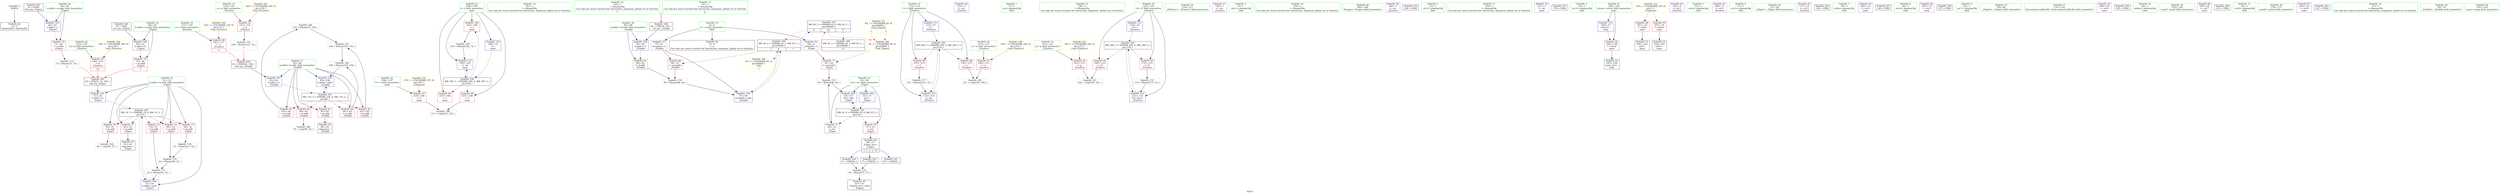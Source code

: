 digraph "SVFG" {
	label="SVFG";

	Node0x555a297d6380 [shape=record,color=grey,label="{NodeID: 0\nNullPtr}"];
	Node0x555a297d6380 -> Node0x555a297eeba0[style=solid];
	Node0x555a298112d0 [shape=record,color=black,label="{NodeID: 263\n62 = PHI()\n0th arg _Z3getii }"];
	Node0x555a298112d0 -> Node0x555a297ef5c0[style=solid];
	Node0x555a297f8410 [shape=record,color=grey,label="{NodeID: 180\n103 = Binary(37, 102, )\n}"];
	Node0x555a297f8410 -> Node0x555a297f8590[style=solid];
	Node0x555a297eef40 [shape=record,color=red,label="{NodeID: 97\n216\<--196\n\<--T\nmain\n}"];
	Node0x555a297eef40 -> Node0x555a297f9010[style=solid];
	Node0x555a297ecfa0 [shape=record,color=green,label="{NodeID: 14\n92\<--1\n\<--dummyObj\nCan only get source location for instruction, argument, global var or function.}"];
	Node0x555a297f33a0 [shape=record,color=black,label="{NodeID: 194\nMR_6V_2 = PHI(MR_6V_4, MR_6V_1, )\npts\{60000 \}\n|{<s0>6|<s1>10|<s2>17}}"];
	Node0x555a297f33a0:s0 -> Node0x555a297f29a0[style=dashed,color=red];
	Node0x555a297f33a0:s1 -> Node0x555a298037a0[style=dashed,color=red];
	Node0x555a297f33a0:s2 -> Node0x555a297fe750[style=dashed,color=blue];
	Node0x555a297efaa0 [shape=record,color=blue,label="{NodeID: 111\n115\<--37\ni\<--\n_Z5solvev\n}"];
	Node0x555a297efaa0 -> Node0x555a297f2ea0[style=dashed];
	Node0x555a297edcb0 [shape=record,color=green,label="{NodeID: 28\n85\<--86\nd.addr\<--d.addr_field_insensitive\n_Z3addii\n}"];
	Node0x555a297edcb0 -> Node0x555a297f1ca0[style=solid];
	Node0x555a297edcb0 -> Node0x555a297ef830[style=solid];
	Node0x555a298037a0 [shape=record,color=yellow,style=double,label="{NodeID: 208\n6V_1 = ENCHI(MR_6V_0)\npts\{60000 \}\nFun[_Z3geti]}"];
	Node0x555a298037a0 -> Node0x555a297f1620[style=dashed];
	Node0x555a297ee900 [shape=record,color=green,label="{NodeID: 42\n196\<--197\nT\<--T_field_insensitive\nmain\n}"];
	Node0x555a297ee900 -> Node0x555a297eef40[style=solid];
	Node0x555a297f0510 [shape=record,color=purple,label="{NodeID: 56\n133\<--7\n\<--.str\n_Z5solvev\n}"];
	Node0x555a297f1070 [shape=record,color=red,label="{NodeID: 70\n39\<--31\n\<--k.addr\n_Z3geti\n}"];
	Node0x555a297f1070 -> Node0x555a297f8a10[style=solid];
	Node0x555a297f1bd0 [shape=record,color=red,label="{NodeID: 84\n105\<--83\n\<--k.addr\n_Z3addii\n}"];
	Node0x555a297f1bd0 -> Node0x555a297f8710[style=solid];
	Node0x555a297ebc70 [shape=record,color=green,label="{NodeID: 1\n7\<--1\n.str\<--dummyObj\nGlob }"];
	Node0x555a298113a0 [shape=record,color=black,label="{NodeID: 264\n63 = PHI()\n1st arg _Z3getii }"];
	Node0x555a298113a0 -> Node0x555a297ef690[style=solid];
	Node0x555a297f8590 [shape=record,color=grey,label="{NodeID: 181\n104 = Binary(101, 103, )\n}"];
	Node0x555a297f8590 -> Node0x555a297f8710[style=solid];
	Node0x555a297ef010 [shape=record,color=red,label="{NodeID: 98\n215\<--198\n\<--i\nmain\n}"];
	Node0x555a297ef010 -> Node0x555a297f9010[style=solid];
	Node0x555a297ed0a0 [shape=record,color=green,label="{NodeID: 15\n128\<--1\n\<--dummyObj\nCan only get source location for instruction, argument, global var or function.}"];
	Node0x555a297f3490 [shape=record,color=black,label="{NodeID: 195\nMR_28V_3 = PHI(MR_28V_4, MR_28V_2, )\npts\{124 \}\n}"];
	Node0x555a297f3490 -> Node0x555a297f2320[style=dashed];
	Node0x555a297f3490 -> Node0x555a297f23f0[style=dashed];
	Node0x555a297f3490 -> Node0x555a297efd10[style=dashed];
	Node0x555a297efb70 [shape=record,color=blue,label="{NodeID: 112\n115\<--153\ni\<--inc\n_Z5solvev\n}"];
	Node0x555a297efb70 -> Node0x555a297f2ea0[style=dashed];
	Node0x555a297edd80 [shape=record,color=green,label="{NodeID: 29\n110\<--111\n_Z5solvev\<--_Z5solvev_field_insensitive\n}"];
	Node0x555a297ee9d0 [shape=record,color=green,label="{NodeID: 43\n198\<--199\ni\<--i_field_insensitive\nmain\n}"];
	Node0x555a297ee9d0 -> Node0x555a297ef010[style=solid];
	Node0x555a297ee9d0 -> Node0x555a297ef0e0[style=solid];
	Node0x555a297ee9d0 -> Node0x555a297ef1b0[style=solid];
	Node0x555a297ee9d0 -> Node0x555a297f45f0[style=solid];
	Node0x555a297ee9d0 -> Node0x555a297f46c0[style=solid];
	Node0x555a297f05e0 [shape=record,color=purple,label="{NodeID: 57\n156\<--7\n\<--.str\n_Z5solvev\n}"];
	Node0x555a297f1140 [shape=record,color=red,label="{NodeID: 71\n42\<--31\n\<--k.addr\n_Z3geti\n}"];
	Node0x555a297f1140 -> Node0x555a297eeda0[style=solid];
	Node0x555a298103c0 [shape=record,color=black,label="{NodeID: 251\n167 = PHI(29, )\n}"];
	Node0x555a297f1ca0 [shape=record,color=red,label="{NodeID: 85\n94\<--85\n\<--d.addr\n_Z3addii\n}"];
	Node0x555a297f1ca0 -> Node0x555a297f8110[style=solid];
	Node0x555a297e7de0 [shape=record,color=green,label="{NodeID: 2\n9\<--1\n.str.1\<--dummyObj\nGlob }"];
	Node0x555a29811470 [shape=record,color=black,label="{NodeID: 265\n81 = PHI(145, 148, )\n0th arg _Z3addii }"];
	Node0x555a29811470 -> Node0x555a297ef760[style=solid];
	Node0x555a297f8710 [shape=record,color=grey,label="{NodeID: 182\n106 = Binary(105, 104, )\n}"];
	Node0x555a297f8710 -> Node0x555a297ef9d0[style=solid];
	Node0x555a297ef0e0 [shape=record,color=red,label="{NodeID: 99\n219\<--198\n\<--i\nmain\n}"];
	Node0x555a297ed1a0 [shape=record,color=green,label="{NodeID: 16\n129\<--1\n\<--dummyObj\nCan only get source location for instruction, argument, global var or function.}"];
	Node0x555a29801a70 [shape=record,color=black,label="{NodeID: 196\nMR_2V_3 = PHI(MR_2V_4, MR_2V_2, )\npts\{32 \}\n}"];
	Node0x555a29801a70 -> Node0x555a297f1070[style=dashed];
	Node0x555a29801a70 -> Node0x555a297f1140[style=dashed];
	Node0x555a29801a70 -> Node0x555a297f1210[style=dashed];
	Node0x555a29801a70 -> Node0x555a297f12e0[style=dashed];
	Node0x555a29801a70 -> Node0x555a297f13b0[style=dashed];
	Node0x555a29801a70 -> Node0x555a297ef4f0[style=dashed];
	Node0x555a297efc40 [shape=record,color=blue,label="{NodeID: 113\n123\<--37\ni3\<--\n_Z5solvev\n}"];
	Node0x555a297efc40 -> Node0x555a297f3490[style=dashed];
	Node0x555a297ede80 [shape=record,color=green,label="{NodeID: 30\n113\<--114\nn\<--n_field_insensitive\n_Z5solvev\n}"];
	Node0x555a297ede80 -> Node0x555a297f1e40[style=solid];
	Node0x555a297eeaa0 [shape=record,color=green,label="{NodeID: 44\n205\<--206\nfreopen\<--freopen_field_insensitive\n}"];
	Node0x555a297f06b0 [shape=record,color=purple,label="{NodeID: 58\n164\<--7\n\<--.str\n_Z5solvev\n}"];
	Node0x555a297f1210 [shape=record,color=red,label="{NodeID: 72\n49\<--31\n\<--k.addr\n_Z3geti\n}"];
	Node0x555a297f1210 -> Node0x555a297f7510[style=solid];
	Node0x555a298105b0 [shape=record,color=black,label="{NodeID: 252\n169 = PHI()\n}"];
	Node0x555a297f1d70 [shape=record,color=red,label="{NodeID: 86\n98\<--97\n\<--arrayidx\n_Z3addii\n}"];
	Node0x555a297f1d70 -> Node0x555a297f8110[style=solid];
	Node0x555a297ebd60 [shape=record,color=green,label="{NodeID: 3\n11\<--1\n.str.2\<--dummyObj\nGlob }"];
	Node0x555a29811620 [shape=record,color=black,label="{NodeID: 266\n82 = PHI(74, 150, )\n1st arg _Z3addii }"];
	Node0x555a29811620 -> Node0x555a297ef830[style=solid];
	Node0x555a297f8890 [shape=record,color=grey,label="{NodeID: 183\n225 = Binary(224, 74, )\n}"];
	Node0x555a297f8890 -> Node0x555a297f46c0[style=solid];
	Node0x555a297ef1b0 [shape=record,color=red,label="{NodeID: 100\n224\<--198\n\<--i\nmain\n}"];
	Node0x555a297ef1b0 -> Node0x555a297f8890[style=solid];
	Node0x555a297ed2a0 [shape=record,color=green,label="{NodeID: 17\n130\<--1\n\<--dummyObj\nCan only get source location for instruction, argument, global var or function.}"];
	Node0x555a29801f70 [shape=record,color=black,label="{NodeID: 197\nMR_4V_3 = PHI(MR_4V_4, MR_4V_2, )\npts\{34 \}\n}"];
	Node0x555a29801f70 -> Node0x555a297f1480[style=dashed];
	Node0x555a29801f70 -> Node0x555a297f1550[style=dashed];
	Node0x555a29801f70 -> Node0x555a297ef420[style=dashed];
	Node0x555a297efd10 [shape=record,color=blue,label="{NodeID: 114\n123\<--174\ni3\<--inc11\n_Z5solvev\n}"];
	Node0x555a297efd10 -> Node0x555a297f3490[style=dashed];
	Node0x555a297edf50 [shape=record,color=green,label="{NodeID: 31\n115\<--116\ni\<--i_field_insensitive\n_Z5solvev\n}"];
	Node0x555a297edf50 -> Node0x555a297f1f10[style=solid];
	Node0x555a297edf50 -> Node0x555a297f1fe0[style=solid];
	Node0x555a297edf50 -> Node0x555a297efaa0[style=solid];
	Node0x555a297edf50 -> Node0x555a297efb70[style=solid];
	Node0x555a29803a70 [shape=record,color=yellow,style=double,label="{NodeID: 211\n6V_1 = ENCHI(MR_6V_0)\npts\{60000 \}\nFun[_Z3getii]|{<s0>1|<s1>2}}"];
	Node0x555a29803a70:s0 -> Node0x555a298037a0[style=dashed,color=red];
	Node0x555a29803a70:s1 -> Node0x555a298037a0[style=dashed,color=red];
	Node0x555a297eeba0 [shape=record,color=black,label="{NodeID: 45\n2\<--3\ndummyVal\<--dummyVal\n}"];
	Node0x555a297f0780 [shape=record,color=purple,label="{NodeID: 59\n211\<--7\n\<--.str\nmain\n}"];
	Node0x555a297f12e0 [shape=record,color=red,label="{NodeID: 73\n50\<--31\n\<--k.addr\n_Z3geti\n}"];
	Node0x555a297f12e0 -> Node0x555a297f7e10[style=solid];
	Node0x555a29810680 [shape=record,color=black,label="{NodeID: 253\n178 = PHI()\n}"];
	Node0x555a297f7510 [shape=record,color=grey,label="{NodeID: 170\n52 = Binary(49, 51, )\n}"];
	Node0x555a297f7510 -> Node0x555a297f7690[style=solid];
	Node0x555a297f1e40 [shape=record,color=red,label="{NodeID: 87\n140\<--113\n\<--n\n_Z5solvev\n}"];
	Node0x555a297f1e40 -> Node0x555a297f8b90[style=solid];
	Node0x555a297ec020 [shape=record,color=green,label="{NodeID: 4\n13\<--1\n.str.3\<--dummyObj\nGlob }"];
	Node0x555a297f8a10 [shape=record,color=grey,label="{NodeID: 184\n40 = cmp(39, 37, )\n}"];
	Node0x555a297ef280 [shape=record,color=blue,label="{NodeID: 101\n31\<--30\nk.addr\<--k\n_Z3geti\n}"];
	Node0x555a297ef280 -> Node0x555a29801a70[style=dashed];
	Node0x555a297ed3a0 [shape=record,color=green,label="{NodeID: 18\n150\<--1\n\<--dummyObj\nCan only get source location for instruction, argument, global var or function.|{<s0>7}}"];
	Node0x555a297ed3a0:s0 -> Node0x555a29811620[style=solid,color=red];
	Node0x555a29802470 [shape=record,color=yellow,style=double,label="{NodeID: 198\n18V_1 = ENCHI(MR_18V_0)\npts\{114 \}\nFun[_Z5solvev]}"];
	Node0x555a29802470 -> Node0x555a297f1e40[style=dashed];
	Node0x555a297efde0 [shape=record,color=blue,label="{NodeID: 115\n194\<--37\nretval\<--\nmain\n}"];
	Node0x555a297efde0 -> Node0x555a297eee70[style=dashed];
	Node0x555a297ee020 [shape=record,color=green,label="{NodeID: 32\n117\<--118\ns\<--s_field_insensitive\n_Z5solvev\n}"];
	Node0x555a297ee020 -> Node0x555a297f20b0[style=solid];
	Node0x555a29803b50 [shape=record,color=yellow,style=double,label="{NodeID: 212\n33V_1 = ENCHI(MR_33V_0)\npts\{1 \}\nFun[main]}"];
	Node0x555a29803b50 -> Node0x555a297f0ed0[style=dashed];
	Node0x555a29803b50 -> Node0x555a297f0fa0[style=dashed];
	Node0x555a297eeca0 [shape=record,color=black,label="{NodeID: 46\n5\<--4\n\<--a\nCan only get source location for instruction, argument, global var or function.}"];
	Node0x555a297f0850 [shape=record,color=purple,label="{NodeID: 60\n143\<--9\n\<--.str.1\n_Z5solvev\n}"];
	Node0x555a297f13b0 [shape=record,color=red,label="{NodeID: 74\n53\<--31\n\<--k.addr\n_Z3geti\n}"];
	Node0x555a297f13b0 -> Node0x555a297f7690[style=solid];
	Node0x555a29810750 [shape=record,color=black,label="{NodeID: 254\n71 = PHI(29, )\n}"];
	Node0x555a29810750 -> Node0x555a297f7b10[style=solid];
	Node0x555a297f7690 [shape=record,color=grey,label="{NodeID: 171\n54 = Binary(53, 52, )\n}"];
	Node0x555a297f7690 -> Node0x555a297ef4f0[style=solid];
	Node0x555a297f1f10 [shape=record,color=red,label="{NodeID: 88\n139\<--115\n\<--i\n_Z5solvev\n}"];
	Node0x555a297f1f10 -> Node0x555a297f8b90[style=solid];
	Node0x555a297ec0b0 [shape=record,color=green,label="{NodeID: 5\n15\<--1\n.str.4\<--dummyObj\nGlob }"];
	Node0x555a297f8b90 [shape=record,color=grey,label="{NodeID: 185\n141 = cmp(139, 140, )\n}"];
	Node0x555a297ef350 [shape=record,color=blue,label="{NodeID: 102\n33\<--37\nret\<--\n_Z3geti\n}"];
	Node0x555a297ef350 -> Node0x555a29801f70[style=dashed];
	Node0x555a297ed4a0 [shape=record,color=green,label="{NodeID: 19\n4\<--6\na\<--a_field_insensitive\nGlob }"];
	Node0x555a297ed4a0 -> Node0x555a297eeca0[style=solid];
	Node0x555a297ed4a0 -> Node0x555a297f0370[style=solid];
	Node0x555a297ed4a0 -> Node0x555a297f0440[style=solid];
	Node0x555a297f45f0 [shape=record,color=blue,label="{NodeID: 116\n198\<--74\ni\<--\nmain\n}"];
	Node0x555a297f45f0 -> Node0x555a297fec50[style=dashed];
	Node0x555a297ee0f0 [shape=record,color=green,label="{NodeID: 33\n119\<--120\ne\<--e_field_insensitive\n_Z5solvev\n}"];
	Node0x555a297ee0f0 -> Node0x555a297f2180[style=solid];
	Node0x555a297eeda0 [shape=record,color=black,label="{NodeID: 47\n43\<--42\nidxprom\<--\n_Z3geti\n}"];
	Node0x555a297f0920 [shape=record,color=purple,label="{NodeID: 61\n168\<--11\n\<--.str.2\n_Z5solvev\n}"];
	Node0x555a297f1480 [shape=record,color=red,label="{NodeID: 75\n46\<--33\n\<--ret\n_Z3geti\n}"];
	Node0x555a297f1480 -> Node0x555a297f7c90[style=solid];
	Node0x555a298108b0 [shape=record,color=black,label="{NodeID: 255\n75 = PHI(29, )\n}"];
	Node0x555a298108b0 -> Node0x555a297f7b10[style=solid];
	Node0x555a297f7810 [shape=record,color=grey,label="{NodeID: 172\n174 = Binary(173, 74, )\n}"];
	Node0x555a297f7810 -> Node0x555a297efd10[style=solid];
	Node0x555a297f1fe0 [shape=record,color=red,label="{NodeID: 89\n152\<--115\n\<--i\n_Z5solvev\n}"];
	Node0x555a297f1fe0 -> Node0x555a297f7f90[style=solid];
	Node0x555a297ec140 [shape=record,color=green,label="{NodeID: 6\n17\<--1\n.str.5\<--dummyObj\nGlob }"];
	Node0x555a297f8d10 [shape=record,color=grey,label="{NodeID: 186\n91 = cmp(90, 92, )\n}"];
	Node0x555a297ef420 [shape=record,color=blue,label="{NodeID: 103\n33\<--47\nret\<--add\n_Z3geti\n}"];
	Node0x555a297ef420 -> Node0x555a29801f70[style=dashed];
	Node0x555a297ed5a0 [shape=record,color=green,label="{NodeID: 20\n27\<--28\n_Z3geti\<--_Z3geti_field_insensitive\n}"];
	Node0x555a29803070 [shape=record,color=yellow,style=double,label="{NodeID: 200\n22V_1 = ENCHI(MR_22V_0)\npts\{118 \}\nFun[_Z5solvev]}"];
	Node0x555a29803070 -> Node0x555a297f20b0[style=dashed];
	Node0x555a297f46c0 [shape=record,color=blue,label="{NodeID: 117\n198\<--225\ni\<--inc\nmain\n}"];
	Node0x555a297f46c0 -> Node0x555a297fec50[style=dashed];
	Node0x555a297ee1c0 [shape=record,color=green,label="{NodeID: 34\n121\<--122\np\<--p_field_insensitive\n_Z5solvev\n}"];
	Node0x555a297ee1c0 -> Node0x555a297f2250[style=solid];
	Node0x555a29803d40 [shape=record,color=yellow,style=double,label="{NodeID: 214\n37V_1 = ENCHI(MR_37V_0)\npts\{197 \}\nFun[main]}"];
	Node0x555a29803d40 -> Node0x555a297eef40[style=dashed];
	Node0x555a297efe90 [shape=record,color=black,label="{NodeID: 48\n29\<--57\n_Z3geti_ret\<--\n_Z3geti\n|{<s0>1|<s1>2|<s2>10}}"];
	Node0x555a297efe90:s0 -> Node0x555a29810750[style=solid,color=blue];
	Node0x555a297efe90:s1 -> Node0x555a298108b0[style=solid,color=blue];
	Node0x555a297efe90:s2 -> Node0x555a298103c0[style=solid,color=blue];
	Node0x555a297f09f0 [shape=record,color=purple,label="{NodeID: 62\n177\<--13\n\<--.str.3\n_Z5solvev\n}"];
	Node0x555a297f1550 [shape=record,color=red,label="{NodeID: 76\n57\<--33\n\<--ret\n_Z3geti\n}"];
	Node0x555a297f1550 -> Node0x555a297efe90[style=solid];
	Node0x555a298109f0 [shape=record,color=black,label="{NodeID: 256\n134 = PHI()\n}"];
	Node0x555a297f7990 [shape=record,color=grey,label="{NodeID: 173\n73 = Binary(72, 74, )\n|{<s0>2}}"];
	Node0x555a297f7990:s0 -> Node0x555a29810f00[style=solid,color=red];
	Node0x555a297f20b0 [shape=record,color=red,label="{NodeID: 90\n145\<--117\n\<--s\n_Z5solvev\n|{<s0>6}}"];
	Node0x555a297f20b0:s0 -> Node0x555a29811470[style=solid,color=red];
	Node0x555a297ec1d0 [shape=record,color=green,label="{NodeID: 7\n19\<--1\nstdin\<--dummyObj\nGlob }"];
	Node0x555a297f8e90 [shape=record,color=grey,label="{NodeID: 187\n162 = cmp(160, 161, )\n}"];
	Node0x555a297ef4f0 [shape=record,color=blue,label="{NodeID: 104\n31\<--54\nk.addr\<--sub1\n_Z3geti\n}"];
	Node0x555a297ef4f0 -> Node0x555a29801a70[style=dashed];
	Node0x555a297ed6a0 [shape=record,color=green,label="{NodeID: 21\n31\<--32\nk.addr\<--k.addr_field_insensitive\n_Z3geti\n}"];
	Node0x555a297ed6a0 -> Node0x555a297f1070[style=solid];
	Node0x555a297ed6a0 -> Node0x555a297f1140[style=solid];
	Node0x555a297ed6a0 -> Node0x555a297f1210[style=solid];
	Node0x555a297ed6a0 -> Node0x555a297f12e0[style=solid];
	Node0x555a297ed6a0 -> Node0x555a297f13b0[style=solid];
	Node0x555a297ed6a0 -> Node0x555a297ef280[style=solid];
	Node0x555a297ed6a0 -> Node0x555a297ef4f0[style=solid];
	Node0x555a29803150 [shape=record,color=yellow,style=double,label="{NodeID: 201\n24V_1 = ENCHI(MR_24V_0)\npts\{120 \}\nFun[_Z5solvev]}"];
	Node0x555a29803150 -> Node0x555a297f2180[style=dashed];
	Node0x555a297ee290 [shape=record,color=green,label="{NodeID: 35\n123\<--124\ni3\<--i3_field_insensitive\n_Z5solvev\n}"];
	Node0x555a297ee290 -> Node0x555a297f2320[style=solid];
	Node0x555a297ee290 -> Node0x555a297f23f0[style=solid];
	Node0x555a297ee290 -> Node0x555a297efc40[style=solid];
	Node0x555a297ee290 -> Node0x555a297efd10[style=solid];
	Node0x555a297eff60 [shape=record,color=black,label="{NodeID: 49\n61\<--76\n_Z3getii_ret\<--sub2\n_Z3getii\n}"];
	Node0x555a297f0ac0 [shape=record,color=purple,label="{NodeID: 63\n202\<--15\n\<--.str.4\nmain\n}"];
	Node0x555a297f1620 [shape=record,color=red,label="{NodeID: 77\n45\<--44\n\<--arrayidx\n_Z3geti\n}"];
	Node0x555a297f1620 -> Node0x555a297f7c90[style=solid];
	Node0x555a29810ac0 [shape=record,color=black,label="{NodeID: 257\n144 = PHI()\n}"];
	Node0x555a297f7b10 [shape=record,color=grey,label="{NodeID: 174\n76 = Binary(71, 75, )\n}"];
	Node0x555a297f7b10 -> Node0x555a297eff60[style=solid];
	Node0x555a297f2180 [shape=record,color=red,label="{NodeID: 91\n147\<--119\n\<--e\n_Z5solvev\n}"];
	Node0x555a297f2180 -> Node0x555a297f8290[style=solid];
	Node0x555a297eca10 [shape=record,color=green,label="{NodeID: 8\n20\<--1\n.str.6\<--dummyObj\nGlob }"];
	Node0x555a297f9010 [shape=record,color=grey,label="{NodeID: 188\n217 = cmp(215, 216, )\n}"];
	Node0x555a297ef5c0 [shape=record,color=blue,label="{NodeID: 105\n64\<--62\na.addr\<--a\n_Z3getii\n}"];
	Node0x555a297ef5c0 -> Node0x555a297f16f0[style=dashed];
	Node0x555a297ed770 [shape=record,color=green,label="{NodeID: 22\n33\<--34\nret\<--ret_field_insensitive\n_Z3geti\n}"];
	Node0x555a297ed770 -> Node0x555a297f1480[style=solid];
	Node0x555a297ed770 -> Node0x555a297f1550[style=solid];
	Node0x555a297ed770 -> Node0x555a297ef350[style=solid];
	Node0x555a297ed770 -> Node0x555a297ef420[style=solid];
	Node0x555a29803230 [shape=record,color=yellow,style=double,label="{NodeID: 202\n26V_1 = ENCHI(MR_26V_0)\npts\{122 \}\nFun[_Z5solvev]}"];
	Node0x555a29803230 -> Node0x555a297f2250[style=dashed];
	Node0x555a297ee360 [shape=record,color=green,label="{NodeID: 36\n125\<--126\nk\<--k_field_insensitive\n_Z5solvev\n}"];
	Node0x555a297ee360 -> Node0x555a297f24c0[style=solid];
	Node0x555a297f0030 [shape=record,color=black,label="{NodeID: 50\n96\<--95\nidxprom\<--\n_Z3addii\n}"];
	Node0x555a297f0b90 [shape=record,color=purple,label="{NodeID: 64\n203\<--17\n\<--.str.5\nmain\n}"];
	Node0x555a297f16f0 [shape=record,color=red,label="{NodeID: 78\n72\<--64\n\<--a.addr\n_Z3getii\n}"];
	Node0x555a297f16f0 -> Node0x555a297f7990[style=solid];
	Node0x555a29810b90 [shape=record,color=black,label="{NodeID: 258\n157 = PHI()\n}"];
	Node0x555a297f7c90 [shape=record,color=grey,label="{NodeID: 175\n47 = Binary(46, 45, )\n}"];
	Node0x555a297f7c90 -> Node0x555a297ef420[style=solid];
	Node0x555a297f2250 [shape=record,color=red,label="{NodeID: 92\n161\<--121\n\<--p\n_Z5solvev\n}"];
	Node0x555a297f2250 -> Node0x555a297f8e90[style=solid];
	Node0x555a297ecaa0 [shape=record,color=green,label="{NodeID: 9\n22\<--1\n.str.7\<--dummyObj\nGlob }"];
	Node0x555a297fe750 [shape=record,color=black,label="{NodeID: 189\nMR_6V_2 = PHI(MR_6V_3, MR_6V_1, )\npts\{60000 \}\n|{<s0>17}}"];
	Node0x555a297fe750:s0 -> Node0x555a297f33a0[style=dashed,color=red];
	Node0x555a297ef690 [shape=record,color=blue,label="{NodeID: 106\n66\<--63\nb.addr\<--b\n_Z3getii\n}"];
	Node0x555a297ef690 -> Node0x555a297f17c0[style=dashed];
	Node0x555a297ed840 [shape=record,color=green,label="{NodeID: 23\n59\<--60\n_Z3getii\<--_Z3getii_field_insensitive\n}"];
	Node0x555a297ee430 [shape=record,color=green,label="{NodeID: 37\n131\<--132\nllvm.memset.p0i8.i64\<--llvm.memset.p0i8.i64_field_insensitive\n}"];
	Node0x555a297f0100 [shape=record,color=black,label="{NodeID: 51\n204\<--201\ncall\<--\nmain\n}"];
	Node0x555a297f0c60 [shape=record,color=purple,label="{NodeID: 65\n208\<--20\n\<--.str.6\nmain\n}"];
	Node0x555a297f17c0 [shape=record,color=red,label="{NodeID: 79\n70\<--66\n\<--b.addr\n_Z3getii\n|{<s0>1}}"];
	Node0x555a297f17c0:s0 -> Node0x555a29810f00[style=solid,color=red];
	Node0x555a29810c60 [shape=record,color=black,label="{NodeID: 259\n165 = PHI()\n}"];
	Node0x555a297f7e10 [shape=record,color=grey,label="{NodeID: 176\n51 = Binary(37, 50, )\n}"];
	Node0x555a297f7e10 -> Node0x555a297f7510[style=solid];
	Node0x555a297f2320 [shape=record,color=red,label="{NodeID: 93\n160\<--123\n\<--i3\n_Z5solvev\n}"];
	Node0x555a297f2320 -> Node0x555a297f8e90[style=solid];
	Node0x555a297ecba0 [shape=record,color=green,label="{NodeID: 10\n24\<--1\nstdout\<--dummyObj\nGlob }"];
	Node0x555a297fec50 [shape=record,color=black,label="{NodeID: 190\nMR_39V_3 = PHI(MR_39V_4, MR_39V_2, )\npts\{199 \}\n}"];
	Node0x555a297fec50 -> Node0x555a297ef010[style=dashed];
	Node0x555a297fec50 -> Node0x555a297ef0e0[style=dashed];
	Node0x555a297fec50 -> Node0x555a297ef1b0[style=dashed];
	Node0x555a297fec50 -> Node0x555a297f46c0[style=dashed];
	Node0x555a297ef760 [shape=record,color=blue,label="{NodeID: 107\n83\<--81\nk.addr\<--k\n_Z3addii\n}"];
	Node0x555a297ef760 -> Node0x555a297ff150[style=dashed];
	Node0x555a297ed940 [shape=record,color=green,label="{NodeID: 24\n64\<--65\na.addr\<--a.addr_field_insensitive\n_Z3getii\n}"];
	Node0x555a297ed940 -> Node0x555a297f16f0[style=solid];
	Node0x555a297ed940 -> Node0x555a297ef5c0[style=solid];
	Node0x555a298033f0 [shape=record,color=yellow,style=double,label="{NodeID: 204\n30V_1 = ENCHI(MR_30V_0)\npts\{126 \}\nFun[_Z5solvev]}"];
	Node0x555a298033f0 -> Node0x555a297f24c0[style=dashed];
	Node0x555a297ee530 [shape=record,color=green,label="{NodeID: 38\n135\<--136\nscanf\<--scanf_field_insensitive\n}"];
	Node0x555a297f01d0 [shape=record,color=black,label="{NodeID: 52\n210\<--207\ncall1\<--\nmain\n}"];
	Node0x555a297f0d30 [shape=record,color=purple,label="{NodeID: 66\n209\<--22\n\<--.str.7\nmain\n}"];
	Node0x555a297f1890 [shape=record,color=red,label="{NodeID: 80\n90\<--83\n\<--k.addr\n_Z3addii\n}"];
	Node0x555a297f1890 -> Node0x555a297f8d10[style=solid];
	Node0x555a29810d30 [shape=record,color=black,label="{NodeID: 260\n212 = PHI()\n}"];
	Node0x555a297f7f90 [shape=record,color=grey,label="{NodeID: 177\n153 = Binary(152, 74, )\n}"];
	Node0x555a297f7f90 -> Node0x555a297efb70[style=solid];
	Node0x555a297f23f0 [shape=record,color=red,label="{NodeID: 94\n173\<--123\n\<--i3\n_Z5solvev\n}"];
	Node0x555a297f23f0 -> Node0x555a297f7810[style=solid];
	Node0x555a297ecca0 [shape=record,color=green,label="{NodeID: 11\n25\<--1\n.str.8\<--dummyObj\nGlob }"];
	Node0x555a297ff150 [shape=record,color=black,label="{NodeID: 191\nMR_13V_3 = PHI(MR_13V_4, MR_13V_2, )\npts\{84 \}\n}"];
	Node0x555a297ff150 -> Node0x555a297f1890[style=dashed];
	Node0x555a297ff150 -> Node0x555a297f1960[style=dashed];
	Node0x555a297ff150 -> Node0x555a297f1a30[style=dashed];
	Node0x555a297ff150 -> Node0x555a297f1b00[style=dashed];
	Node0x555a297ff150 -> Node0x555a297f1bd0[style=dashed];
	Node0x555a297ff150 -> Node0x555a297ef9d0[style=dashed];
	Node0x555a297ef830 [shape=record,color=blue,label="{NodeID: 108\n85\<--82\nd.addr\<--d\n_Z3addii\n}"];
	Node0x555a297ef830 -> Node0x555a297f1ca0[style=dashed];
	Node0x555a297eda10 [shape=record,color=green,label="{NodeID: 25\n66\<--67\nb.addr\<--b.addr_field_insensitive\n_Z3getii\n}"];
	Node0x555a297eda10 -> Node0x555a297f17c0[style=solid];
	Node0x555a297eda10 -> Node0x555a297ef690[style=solid];
	Node0x555a297ee630 [shape=record,color=green,label="{NodeID: 39\n170\<--171\nprintf\<--printf_field_insensitive\n}"];
	Node0x555a297f02a0 [shape=record,color=black,label="{NodeID: 53\n193\<--228\nmain_ret\<--\nmain\n}"];
	Node0x555a297f0e00 [shape=record,color=purple,label="{NodeID: 67\n220\<--25\n\<--.str.8\nmain\n}"];
	Node0x555a297f1960 [shape=record,color=red,label="{NodeID: 81\n95\<--83\n\<--k.addr\n_Z3addii\n}"];
	Node0x555a297f1960 -> Node0x555a297f0030[style=solid];
	Node0x555a29810e00 [shape=record,color=black,label="{NodeID: 261\n221 = PHI()\n}"];
	Node0x555a297f8110 [shape=record,color=grey,label="{NodeID: 178\n99 = Binary(98, 94, )\n}"];
	Node0x555a297f8110 -> Node0x555a297ef900[style=solid];
	Node0x555a297f24c0 [shape=record,color=red,label="{NodeID: 95\n166\<--125\n\<--k\n_Z5solvev\n|{<s0>10}}"];
	Node0x555a297f24c0:s0 -> Node0x555a29810f00[style=solid,color=red];
	Node0x555a297ecda0 [shape=record,color=green,label="{NodeID: 12\n37\<--1\n\<--dummyObj\nCan only get source location for instruction, argument, global var or function.}"];
	Node0x555a297f29a0 [shape=record,color=black,label="{NodeID: 192\nMR_6V_2 = PHI(MR_6V_3, MR_6V_1, )\npts\{60000 \}\n|{|<s2>6|<s3>7}}"];
	Node0x555a297f29a0 -> Node0x555a297f1d70[style=dashed];
	Node0x555a297f29a0 -> Node0x555a297ef900[style=dashed];
	Node0x555a297f29a0:s2 -> Node0x555a29807140[style=dashed,color=blue];
	Node0x555a297f29a0:s3 -> Node0x555a297f33a0[style=dashed,color=blue];
	Node0x555a297ef900 [shape=record,color=blue,label="{NodeID: 109\n97\<--99\narrayidx\<--add\n_Z3addii\n}"];
	Node0x555a297ef900 -> Node0x555a297f29a0[style=dashed];
	Node0x555a297edae0 [shape=record,color=green,label="{NodeID: 26\n78\<--79\n_Z3addii\<--_Z3addii_field_insensitive\n}"];
	Node0x555a297ee730 [shape=record,color=green,label="{NodeID: 40\n191\<--192\nmain\<--main_field_insensitive\n}"];
	Node0x555a297f0370 [shape=record,color=purple,label="{NodeID: 54\n44\<--4\narrayidx\<--a\n_Z3geti\n}"];
	Node0x555a297f0370 -> Node0x555a297f1620[style=solid];
	Node0x555a297f0ed0 [shape=record,color=red,label="{NodeID: 68\n201\<--19\n\<--stdin\nmain\n}"];
	Node0x555a297f0ed0 -> Node0x555a297f0100[style=solid];
	Node0x555a29807140 [shape=record,color=yellow,style=double,label="{NodeID: 248\n6V_3 = CSCHI(MR_6V_2)\npts\{60000 \}\nCS[]|{<s0>7}}"];
	Node0x555a29807140:s0 -> Node0x555a297f29a0[style=dashed,color=red];
	Node0x555a297f1a30 [shape=record,color=red,label="{NodeID: 82\n101\<--83\n\<--k.addr\n_Z3addii\n}"];
	Node0x555a297f1a30 -> Node0x555a297f8590[style=solid];
	Node0x555a29810f00 [shape=record,color=black,label="{NodeID: 262\n30 = PHI(70, 73, 166, )\n0th arg _Z3geti }"];
	Node0x555a29810f00 -> Node0x555a297ef280[style=solid];
	Node0x555a297f8290 [shape=record,color=grey,label="{NodeID: 179\n148 = Binary(147, 74, )\n|{<s0>7}}"];
	Node0x555a297f8290:s0 -> Node0x555a29811470[style=solid,color=red];
	Node0x555a297eee70 [shape=record,color=red,label="{NodeID: 96\n228\<--194\n\<--retval\nmain\n}"];
	Node0x555a297eee70 -> Node0x555a297f02a0[style=solid];
	Node0x555a297ecea0 [shape=record,color=green,label="{NodeID: 13\n74\<--1\n\<--dummyObj\nCan only get source location for instruction, argument, global var or function.|{<s0>6}}"];
	Node0x555a297ecea0:s0 -> Node0x555a29811620[style=solid,color=red];
	Node0x555a297f2ea0 [shape=record,color=black,label="{NodeID: 193\nMR_20V_3 = PHI(MR_20V_4, MR_20V_2, )\npts\{116 \}\n}"];
	Node0x555a297f2ea0 -> Node0x555a297f1f10[style=dashed];
	Node0x555a297f2ea0 -> Node0x555a297f1fe0[style=dashed];
	Node0x555a297f2ea0 -> Node0x555a297efb70[style=dashed];
	Node0x555a297ef9d0 [shape=record,color=blue,label="{NodeID: 110\n83\<--106\nk.addr\<--add1\n_Z3addii\n}"];
	Node0x555a297ef9d0 -> Node0x555a297ff150[style=dashed];
	Node0x555a297edbe0 [shape=record,color=green,label="{NodeID: 27\n83\<--84\nk.addr\<--k.addr_field_insensitive\n_Z3addii\n}"];
	Node0x555a297edbe0 -> Node0x555a297f1890[style=solid];
	Node0x555a297edbe0 -> Node0x555a297f1960[style=solid];
	Node0x555a297edbe0 -> Node0x555a297f1a30[style=solid];
	Node0x555a297edbe0 -> Node0x555a297f1b00[style=solid];
	Node0x555a297edbe0 -> Node0x555a297f1bd0[style=solid];
	Node0x555a297edbe0 -> Node0x555a297ef760[style=solid];
	Node0x555a297edbe0 -> Node0x555a297ef9d0[style=solid];
	Node0x555a297ee830 [shape=record,color=green,label="{NodeID: 41\n194\<--195\nretval\<--retval_field_insensitive\nmain\n}"];
	Node0x555a297ee830 -> Node0x555a297eee70[style=solid];
	Node0x555a297ee830 -> Node0x555a297efde0[style=solid];
	Node0x555a297f0440 [shape=record,color=purple,label="{NodeID: 55\n97\<--4\narrayidx\<--a\n_Z3addii\n}"];
	Node0x555a297f0440 -> Node0x555a297f1d70[style=solid];
	Node0x555a297f0440 -> Node0x555a297ef900[style=solid];
	Node0x555a297f0fa0 [shape=record,color=red,label="{NodeID: 69\n207\<--24\n\<--stdout\nmain\n}"];
	Node0x555a297f0fa0 -> Node0x555a297f01d0[style=solid];
	Node0x555a297f1b00 [shape=record,color=red,label="{NodeID: 83\n102\<--83\n\<--k.addr\n_Z3addii\n}"];
	Node0x555a297f1b00 -> Node0x555a297f8410[style=solid];
}
